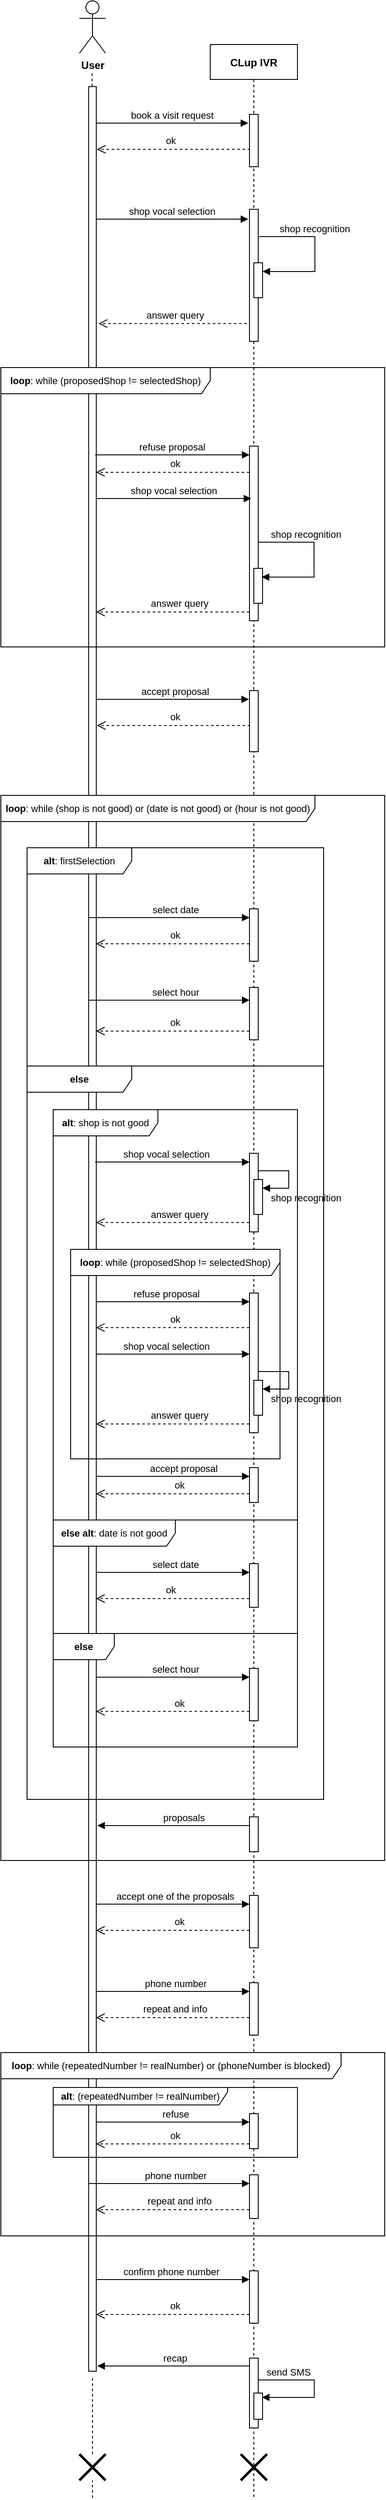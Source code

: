 <mxfile version="13.10.9" type="device"><diagram id="kgpKYQtTHZ0yAKxKKP6v" name="Page-1"><mxGraphModel dx="868" dy="448" grid="1" gridSize="10" guides="1" tooltips="1" connect="1" arrows="1" fold="1" page="1" pageScale="1" pageWidth="850" pageHeight="1100" math="0" shadow="0"><root><mxCell id="0"/><mxCell id="1" parent="0"/><mxCell id="kHHjRuDgRWP3fh3SXj-s-5" value="confirm phone number" style="verticalAlign=bottom;endArrow=block;shadow=0;strokeWidth=1;entryX=0.05;entryY=1.06;entryDx=0;entryDy=0;entryPerimeter=0;" edge="1" parent="1"><mxGeometry x="0.03" relative="1" as="geometry"><mxPoint x="160.6" y="2650" as="sourcePoint"/><mxPoint x="345" y="2650" as="targetPoint"/><Array as="points"><mxPoint x="210.6" y="2650"/><mxPoint x="290.6" y="2650"/></Array><mxPoint as="offset"/></mxGeometry></mxCell><mxCell id="78HqADANHhz3Iqn3kBpb-1" value="book a visit request" style="verticalAlign=bottom;endArrow=block;shadow=0;strokeWidth=1;" parent="1" edge="1"><mxGeometry x="0.018" y="1" relative="1" as="geometry"><mxPoint x="166.5" y="180" as="sourcePoint"/><mxPoint x="343.5" y="180" as="targetPoint"/><Array as="points"><mxPoint x="216.5" y="180"/><mxPoint x="296.5" y="180"/></Array><mxPoint y="1" as="offset"/></mxGeometry></mxCell><mxCell id="78HqADANHhz3Iqn3kBpb-5" value="shop vocal selection" style="verticalAlign=bottom;endArrow=block;shadow=0;strokeWidth=1;" parent="1" edge="1"><mxGeometry x="0.017" relative="1" as="geometry"><mxPoint x="166.5" y="290" as="sourcePoint"/><mxPoint x="343.5" y="290" as="targetPoint"/><Array as="points"><mxPoint x="216.5" y="290"/><mxPoint x="296.5" y="290"/></Array><mxPoint as="offset"/></mxGeometry></mxCell><mxCell id="SQl4kbF1-6tRpaSCgyE5-3" value="" style="verticalAlign=bottom;endArrow=open;dashed=1;endSize=8;shadow=0;strokeWidth=1;" parent="1" edge="1"><mxGeometry x="-0.003" y="-39" relative="1" as="geometry"><mxPoint x="172" y="409.6" as="targetPoint"/><mxPoint x="348" y="409.6" as="sourcePoint"/><Array as="points"/><mxPoint as="offset"/></mxGeometry></mxCell><mxCell id="SQl4kbF1-6tRpaSCgyE5-17" value="accept proposal" style="verticalAlign=bottom;endArrow=block;shadow=0;strokeWidth=1;entryX=0.05;entryY=1.06;entryDx=0;entryDy=0;entryPerimeter=0;" parent="1" edge="1"><mxGeometry x="0.085" relative="1" as="geometry"><mxPoint x="160" y="840" as="sourcePoint"/><mxPoint x="344.4" y="840" as="targetPoint"/><Array as="points"><mxPoint x="210" y="840"/><mxPoint x="290" y="840"/></Array><mxPoint as="offset"/></mxGeometry></mxCell><mxCell id="Ququb4QpXIAmfGRqap23-10" value="refuse proposal" style="verticalAlign=bottom;endArrow=block;shadow=0;strokeWidth=1;" parent="1" edge="1"><mxGeometry x="-0.073" relative="1" as="geometry"><mxPoint x="168" y="1530" as="sourcePoint"/><mxPoint x="345" y="1530" as="targetPoint"/><Array as="points"><mxPoint x="218" y="1530"/><mxPoint x="298" y="1530"/></Array><mxPoint as="offset"/></mxGeometry></mxCell><mxCell id="Ququb4QpXIAmfGRqap23-15" value="shop vocal selection" style="verticalAlign=bottom;endArrow=block;shadow=0;strokeWidth=1;" parent="1" edge="1"><mxGeometry x="-0.073" relative="1" as="geometry"><mxPoint x="168" y="1590" as="sourcePoint"/><mxPoint x="345" y="1590" as="targetPoint"/><Array as="points"><mxPoint x="218" y="1590"/><mxPoint x="298" y="1590"/></Array><mxPoint as="offset"/></mxGeometry></mxCell><mxCell id="Ququb4QpXIAmfGRqap23-20" value="accept proposal" style="verticalAlign=bottom;endArrow=block;shadow=0;strokeWidth=1;entryX=0.25;entryY=1;entryDx=0;entryDy=0;" parent="1" target="Ququb4QpXIAmfGRqap23-21" edge="1"><mxGeometry x="0.177" relative="1" as="geometry"><mxPoint x="162.8" y="1730" as="sourcePoint"/><mxPoint x="347.2" y="1730" as="targetPoint"/><Array as="points"><mxPoint x="212.8" y="1730"/><mxPoint x="292.8" y="1730"/></Array><mxPoint as="offset"/></mxGeometry></mxCell><mxCell id="Ququb4QpXIAmfGRqap23-25" value="select date" style="verticalAlign=bottom;endArrow=block;shadow=0;strokeWidth=1;entryX=0.05;entryY=1.06;entryDx=0;entryDy=0;entryPerimeter=0;" parent="1" edge="1"><mxGeometry x="0.085" relative="1" as="geometry"><mxPoint x="160.6" y="1840" as="sourcePoint"/><mxPoint x="345" y="1840" as="targetPoint"/><Array as="points"><mxPoint x="210.6" y="1840"/><mxPoint x="290.6" y="1840"/></Array><mxPoint as="offset"/></mxGeometry></mxCell><mxCell id="Ququb4QpXIAmfGRqap23-31" value="select hour" style="verticalAlign=bottom;endArrow=block;shadow=0;strokeWidth=1;entryX=0.05;entryY=1.06;entryDx=0;entryDy=0;entryPerimeter=0;" parent="1" edge="1"><mxGeometry x="0.085" relative="1" as="geometry"><mxPoint x="160.6" y="1960" as="sourcePoint"/><mxPoint x="345" y="1960" as="targetPoint"/><Array as="points"><mxPoint x="210.6" y="1960"/><mxPoint x="290.6" y="1960"/></Array><mxPoint as="offset"/></mxGeometry></mxCell><mxCell id="GUYfL5m71T7qdWZlbcc0-3" value="accept one of the proposals" style="verticalAlign=bottom;endArrow=block;shadow=0;strokeWidth=1;entryX=0.05;entryY=1.06;entryDx=0;entryDy=0;entryPerimeter=0;" parent="1" edge="1"><mxGeometry x="0.078" relative="1" as="geometry"><mxPoint x="160.6" y="2220" as="sourcePoint"/><mxPoint x="345" y="2220" as="targetPoint"/><Array as="points"><mxPoint x="210.6" y="2220"/><mxPoint x="290.6" y="2220"/></Array><mxPoint as="offset"/></mxGeometry></mxCell><mxCell id="SQl4kbF1-6tRpaSCgyE5-30" value="phone number" style="verticalAlign=bottom;endArrow=block;shadow=0;strokeWidth=1;entryX=0.05;entryY=1.06;entryDx=0;entryDy=0;entryPerimeter=0;" parent="1" edge="1"><mxGeometry x="0.085" relative="1" as="geometry"><mxPoint x="160.6" y="2320" as="sourcePoint"/><mxPoint x="345.0" y="2320" as="targetPoint"/><Array as="points"><mxPoint x="210.6" y="2320"/><mxPoint x="290.6" y="2320"/></Array><mxPoint as="offset"/></mxGeometry></mxCell><mxCell id="GUYfL5m71T7qdWZlbcc0-9" value="refuse" style="verticalAlign=bottom;endArrow=block;shadow=0;strokeWidth=1;entryX=0.05;entryY=1.06;entryDx=0;entryDy=0;entryPerimeter=0;" parent="1" edge="1"><mxGeometry x="0.085" relative="1" as="geometry"><mxPoint x="160.6" y="2469.6" as="sourcePoint"/><mxPoint x="345" y="2469.6" as="targetPoint"/><Array as="points"><mxPoint x="210.6" y="2469.6"/><mxPoint x="290.6" y="2469.6"/></Array><mxPoint as="offset"/></mxGeometry></mxCell><mxCell id="y93aQoIG-Nh0pldSeIrq-4" value="send SMS" style="verticalAlign=bottom;endArrow=block;shadow=0;strokeWidth=1;rounded=0;fontSize=11;" parent="1" edge="1"><mxGeometry x="-0.417" relative="1" as="geometry"><mxPoint x="345.0" y="2765" as="sourcePoint"/><mxPoint x="359.3" y="2785" as="targetPoint"/><Array as="points"><mxPoint x="419.3" y="2765"/><mxPoint x="419.3" y="2785"/><mxPoint x="369.3" y="2785"/></Array><mxPoint as="offset"/></mxGeometry></mxCell><mxCell id="78HqADANHhz3Iqn3kBpb-2" value="" style="verticalAlign=bottom;endArrow=open;dashed=1;endSize=8;shadow=0;strokeWidth=1;" parent="1" edge="1"><mxGeometry x="-0.003" y="-39" relative="1" as="geometry"><mxPoint x="170" y="210" as="targetPoint"/><mxPoint x="346" y="210" as="sourcePoint"/><Array as="points"/><mxPoint as="offset"/></mxGeometry></mxCell><mxCell id="SQl4kbF1-6tRpaSCgyE5-35" value="recap" style="verticalAlign=bottom;endArrow=block;shadow=0;strokeWidth=1;entryX=0.05;entryY=1.06;entryDx=0;entryDy=0;entryPerimeter=0;" parent="1" edge="1"><mxGeometry x="0.03" relative="1" as="geometry"><mxPoint x="355.0" y="2749" as="sourcePoint"/><mxPoint x="170.6" y="2749" as="targetPoint"/><Array as="points"><mxPoint x="300.6" y="2749"/><mxPoint x="220.6" y="2749"/></Array><mxPoint as="offset"/></mxGeometry></mxCell><mxCell id="OjuSzZQgA0Jdczm6zic6-3" value="" style="endArrow=none;dashed=1;html=1;" parent="1" edge="1"><mxGeometry width="50" height="50" relative="1" as="geometry"><mxPoint x="164.998" y="2730" as="sourcePoint"/><mxPoint x="164.6" y="120" as="targetPoint"/><Array as="points"/></mxGeometry></mxCell><mxCell id="GUYfL5m71T7qdWZlbcc0-1" value="proposals" style="verticalAlign=bottom;endArrow=block;shadow=0;strokeWidth=1;entryX=0.05;entryY=1.06;entryDx=0;entryDy=0;entryPerimeter=0;" parent="1" edge="1"><mxGeometry x="-0.078" relative="1" as="geometry"><mxPoint x="355" y="2130" as="sourcePoint"/><mxPoint x="170.6" y="2130" as="targetPoint"/><Array as="points"><mxPoint x="300.6" y="2130"/><mxPoint x="220.6" y="2130"/></Array><mxPoint as="offset"/></mxGeometry></mxCell><mxCell id="OjuSzZQgA0Jdczm6zic6-6" value="" style="rounded=0;whiteSpace=wrap;html=1;rotation=90;" parent="1" vertex="1"><mxGeometry x="-1143.41" y="1442.21" width="2616.84" height="8.75" as="geometry"/></mxCell><mxCell id="Ququb4QpXIAmfGRqap23-24" value="&lt;span style=&quot;font-size: 11px&quot;&gt;&lt;b&gt;else alt&lt;/b&gt;: date is not good&lt;/span&gt;" style="shape=umlFrame;whiteSpace=wrap;html=1;width=140;height=30;" parent="1" vertex="1"><mxGeometry x="120" y="1780" width="280" height="130" as="geometry"/></mxCell><mxCell id="3nuBFxr9cyL0pnOWT2aG-5" value="CLup IVR" style="shape=umlLifeline;perimeter=lifelinePerimeter;container=1;collapsible=0;recursiveResize=0;rounded=0;shadow=0;strokeWidth=1;fontStyle=1" parent="1" vertex="1"><mxGeometry x="300" y="90" width="100" height="2810" as="geometry"/></mxCell><mxCell id="3nuBFxr9cyL0pnOWT2aG-6" value="" style="points=[];perimeter=orthogonalPerimeter;rounded=0;shadow=0;strokeWidth=1;" parent="3nuBFxr9cyL0pnOWT2aG-5" vertex="1"><mxGeometry x="45" y="80" width="10" height="60" as="geometry"/></mxCell><mxCell id="78HqADANHhz3Iqn3kBpb-6" value="" style="rounded=0;whiteSpace=wrap;html=1;direction=south;" parent="3nuBFxr9cyL0pnOWT2aG-5" vertex="1"><mxGeometry x="45" y="188.75" width="10" height="151.25" as="geometry"/></mxCell><mxCell id="78HqADANHhz3Iqn3kBpb-7" value="" style="rounded=0;whiteSpace=wrap;html=1;direction=south;" parent="3nuBFxr9cyL0pnOWT2aG-5" vertex="1"><mxGeometry x="50" y="250" width="10" height="40" as="geometry"/></mxCell><mxCell id="SQl4kbF1-6tRpaSCgyE5-10" value="" style="rounded=0;whiteSpace=wrap;html=1;direction=south;" parent="3nuBFxr9cyL0pnOWT2aG-5" vertex="1"><mxGeometry x="45" y="460" width="10" height="200" as="geometry"/></mxCell><mxCell id="78HqADANHhz3Iqn3kBpb-17" value="" style="rounded=0;whiteSpace=wrap;html=1;direction=south;" parent="3nuBFxr9cyL0pnOWT2aG-5" vertex="1"><mxGeometry x="50" y="600" width="10" height="40" as="geometry"/></mxCell><mxCell id="SQl4kbF1-6tRpaSCgyE5-19" value="" style="points=[];perimeter=orthogonalPerimeter;rounded=0;shadow=0;strokeWidth=1;" parent="3nuBFxr9cyL0pnOWT2aG-5" vertex="1"><mxGeometry x="45" y="740" width="10" height="70" as="geometry"/></mxCell><mxCell id="I4oGs3J39zlW-JhwNJGi-10" value="" style="points=[];perimeter=orthogonalPerimeter;rounded=0;shadow=0;strokeWidth=1;" parent="3nuBFxr9cyL0pnOWT2aG-5" vertex="1"><mxGeometry x="45" y="1080" width="10" height="60" as="geometry"/></mxCell><mxCell id="Ququb4QpXIAmfGRqap23-26" value="" style="rounded=0;whiteSpace=wrap;html=1;direction=south;" parent="3nuBFxr9cyL0pnOWT2aG-5" vertex="1"><mxGeometry x="45" y="1740" width="10" height="50" as="geometry"/></mxCell><mxCell id="GUYfL5m71T7qdWZlbcc0-2" value="" style="rounded=0;whiteSpace=wrap;html=1;direction=south;" parent="3nuBFxr9cyL0pnOWT2aG-5" vertex="1"><mxGeometry x="45" y="2030" width="10" height="40" as="geometry"/></mxCell><mxCell id="GUYfL5m71T7qdWZlbcc0-4" value="" style="rounded=0;whiteSpace=wrap;html=1;direction=south;" parent="3nuBFxr9cyL0pnOWT2aG-5" vertex="1"><mxGeometry x="45" y="2120" width="10" height="60" as="geometry"/></mxCell><mxCell id="GUYfL5m71T7qdWZlbcc0-7" value="" style="rounded=0;whiteSpace=wrap;html=1;direction=south;" parent="3nuBFxr9cyL0pnOWT2aG-5" vertex="1"><mxGeometry x="45" y="2220" width="10" height="60" as="geometry"/></mxCell><mxCell id="SQl4kbF1-6tRpaSCgyE5-27" value="" style="rounded=0;whiteSpace=wrap;html=1;direction=south;" parent="3nuBFxr9cyL0pnOWT2aG-5" vertex="1"><mxGeometry x="45" y="2650" width="10" height="80" as="geometry"/></mxCell><mxCell id="SQl4kbF1-6tRpaSCgyE5-44" value="" style="rounded=0;whiteSpace=wrap;html=1;fontSize=11;direction=south;" parent="3nuBFxr9cyL0pnOWT2aG-5" vertex="1"><mxGeometry x="50" y="2690" width="10" height="30" as="geometry"/></mxCell><mxCell id="kHHjRuDgRWP3fh3SXj-s-6" value="" style="rounded=0;whiteSpace=wrap;html=1;direction=south;" vertex="1" parent="3nuBFxr9cyL0pnOWT2aG-5"><mxGeometry x="45" y="2550" width="10" height="60" as="geometry"/></mxCell><mxCell id="SQl4kbF1-6tRpaSCgyE5-37" value="" style="shape=umlDestroy;whiteSpace=wrap;html=1;strokeWidth=3;fontSize=11;" parent="3nuBFxr9cyL0pnOWT2aG-5" vertex="1"><mxGeometry x="35" y="2760" width="30" height="30" as="geometry"/></mxCell><mxCell id="I4oGs3J39zlW-JhwNJGi-5" value="&lt;font style=&quot;font-size: 11px&quot;&gt;&lt;b&gt;alt&lt;/b&gt;: firstSelection&lt;/font&gt;" style="shape=umlFrame;whiteSpace=wrap;html=1;width=120;height=30;" parent="1" vertex="1"><mxGeometry x="90" y="1010" width="340" height="250" as="geometry"/></mxCell><mxCell id="Ququb4QpXIAmfGRqap23-3" value="" style="rounded=0;whiteSpace=wrap;html=1;direction=south;" parent="1" vertex="1"><mxGeometry x="345" y="1360" width="10" height="90" as="geometry"/></mxCell><mxCell id="Ququb4QpXIAmfGRqap23-4" value="" style="rounded=0;whiteSpace=wrap;html=1;direction=south;" parent="1" vertex="1"><mxGeometry x="350" y="1390" width="10" height="40" as="geometry"/></mxCell><mxCell id="78HqADANHhz3Iqn3kBpb-12" value="&lt;font style=&quot;font-size: 11px&quot;&gt;&lt;b&gt;loop&lt;/b&gt;: while (proposedShop != selectedShop)&lt;/font&gt;" style="shape=umlFrame;whiteSpace=wrap;html=1;width=240;height=30;" parent="1" vertex="1"><mxGeometry x="60" y="460" width="440" height="320" as="geometry"/></mxCell><mxCell id="I4oGs3J39zlW-JhwNJGi-6" value="select date" style="verticalAlign=bottom;endArrow=block;shadow=0;strokeWidth=1;entryX=0.05;entryY=1.06;entryDx=0;entryDy=0;entryPerimeter=0;" parent="1" edge="1"><mxGeometry x="0.085" relative="1" as="geometry"><mxPoint x="160.6" y="1090" as="sourcePoint"/><mxPoint x="345.0" y="1090" as="targetPoint"/><Array as="points"><mxPoint x="210.6" y="1090"/><mxPoint x="290.6" y="1090"/></Array><mxPoint as="offset"/></mxGeometry></mxCell><mxCell id="SQl4kbF1-6tRpaSCgyE5-11" value="" style="verticalAlign=bottom;endArrow=open;dashed=1;endSize=8;shadow=0;strokeWidth=1;" parent="1" edge="1"><mxGeometry x="-0.003" y="-39" relative="1" as="geometry"><mxPoint x="169" y="580" as="targetPoint"/><mxPoint x="345" y="580" as="sourcePoint"/><Array as="points"/><mxPoint as="offset"/></mxGeometry></mxCell><mxCell id="SQl4kbF1-6tRpaSCgyE5-14" value="" style="verticalAlign=bottom;endArrow=open;dashed=1;endSize=8;shadow=0;strokeWidth=1;" parent="1" edge="1"><mxGeometry x="-0.003" y="-39" relative="1" as="geometry"><mxPoint x="169" y="740" as="targetPoint"/><mxPoint x="345" y="740" as="sourcePoint"/><Array as="points"/><mxPoint as="offset"/></mxGeometry></mxCell><mxCell id="78HqADANHhz3Iqn3kBpb-15" value="shop vocal selection" style="verticalAlign=bottom;endArrow=block;shadow=0;strokeWidth=1;" parent="1" edge="1"><mxGeometry relative="1" as="geometry"><mxPoint x="170" y="610" as="sourcePoint"/><mxPoint x="347" y="610" as="targetPoint"/><Array as="points"><mxPoint x="220" y="610"/></Array><mxPoint as="offset"/></mxGeometry></mxCell><mxCell id="OjuSzZQgA0Jdczm6zic6-1" value="&lt;b&gt;User&lt;/b&gt;" style="shape=umlActor;verticalLabelPosition=bottom;verticalAlign=top;html=1;outlineConnect=0;" parent="1" vertex="1"><mxGeometry x="150" y="40" width="30" height="60" as="geometry"/></mxCell><mxCell id="78HqADANHhz3Iqn3kBpb-8" value="shop recognition" style="verticalAlign=bottom;endArrow=block;shadow=0;strokeWidth=1;rounded=0;" parent="1" edge="1"><mxGeometry x="-0.22" relative="1" as="geometry"><mxPoint x="356" y="310" as="sourcePoint"/><mxPoint x="360" y="350" as="targetPoint"/><Array as="points"><mxPoint x="420" y="310"/><mxPoint x="420" y="350"/><mxPoint x="370" y="350"/></Array><mxPoint as="offset"/></mxGeometry></mxCell><mxCell id="SQl4kbF1-6tRpaSCgyE5-5" value="&lt;span style=&quot;font-size: 11px&quot;&gt;answer query&lt;/span&gt;" style="text;html=1;strokeColor=none;fillColor=none;align=center;verticalAlign=middle;whiteSpace=wrap;rounded=0;fontSize=11;" parent="1" vertex="1"><mxGeometry x="225" y="390" width="70" height="20" as="geometry"/></mxCell><mxCell id="SQl4kbF1-6tRpaSCgyE5-15" value="&lt;span style=&quot;font-size: 11px&quot;&gt;answer query&lt;/span&gt;" style="text;html=1;strokeColor=none;fillColor=none;align=center;verticalAlign=middle;whiteSpace=wrap;rounded=0;fontSize=11;" parent="1" vertex="1"><mxGeometry x="230" y="720" width="70" height="20" as="geometry"/></mxCell><mxCell id="SQl4kbF1-6tRpaSCgyE5-20" value="" style="verticalAlign=bottom;endArrow=open;dashed=1;endSize=8;shadow=0;strokeWidth=1;" parent="1" edge="1"><mxGeometry x="-0.003" y="-39" relative="1" as="geometry"><mxPoint x="170" y="870" as="targetPoint"/><mxPoint x="346" y="870" as="sourcePoint"/><Array as="points"/><mxPoint as="offset"/></mxGeometry></mxCell><mxCell id="SQl4kbF1-6tRpaSCgyE5-29" value="" style="verticalAlign=bottom;endArrow=open;dashed=1;endSize=8;shadow=0;strokeWidth=1;" parent="1" edge="1"><mxGeometry x="-0.003" y="-39" relative="1" as="geometry"><mxPoint x="169" y="2494.6" as="targetPoint"/><mxPoint x="345" y="2494.6" as="sourcePoint"/><Array as="points"/><mxPoint as="offset"/></mxGeometry></mxCell><mxCell id="SQl4kbF1-6tRpaSCgyE5-31" value="" style="verticalAlign=bottom;endArrow=open;dashed=1;endSize=8;shadow=0;strokeWidth=1;" parent="1" edge="1"><mxGeometry x="-0.003" y="-39" relative="1" as="geometry"><mxPoint x="169" y="2350" as="targetPoint"/><mxPoint x="345" y="2350" as="sourcePoint"/><Array as="points"/><mxPoint as="offset"/></mxGeometry></mxCell><mxCell id="SQl4kbF1-6tRpaSCgyE5-32" value="repeat and info" style="text;html=1;strokeColor=none;fillColor=none;align=center;verticalAlign=middle;whiteSpace=wrap;rounded=0;fontSize=11;" parent="1" vertex="1"><mxGeometry x="205" y="2320" width="110" height="40" as="geometry"/></mxCell><mxCell id="SQl4kbF1-6tRpaSCgyE5-46" value="ok" style="text;html=1;strokeColor=none;fillColor=none;align=center;verticalAlign=middle;whiteSpace=wrap;rounded=0;fontSize=11;" parent="1" vertex="1"><mxGeometry x="240" y="830" width="40" height="60" as="geometry"/></mxCell><mxCell id="SQl4kbF1-6tRpaSCgyE5-48" value="ok" style="text;html=1;strokeColor=none;fillColor=none;align=center;verticalAlign=middle;whiteSpace=wrap;rounded=0;fontSize=11;" parent="1" vertex="1"><mxGeometry x="240" y="550" width="40" height="40" as="geometry"/></mxCell><mxCell id="SQl4kbF1-6tRpaSCgyE5-49" value="ok" style="text;html=1;strokeColor=none;fillColor=none;align=center;verticalAlign=middle;whiteSpace=wrap;rounded=0;fontSize=11;" parent="1" vertex="1"><mxGeometry x="235" y="190" width="40" height="20" as="geometry"/></mxCell><mxCell id="SQl4kbF1-6tRpaSCgyE5-50" value="ok" style="text;html=1;strokeColor=none;fillColor=none;align=center;verticalAlign=middle;whiteSpace=wrap;rounded=0;fontSize=11;" parent="1" vertex="1"><mxGeometry x="240" y="2450" width="40" height="70" as="geometry"/></mxCell><mxCell id="I4oGs3J39zlW-JhwNJGi-7" value="" style="points=[];perimeter=orthogonalPerimeter;rounded=0;shadow=0;strokeWidth=1;" parent="1" vertex="1"><mxGeometry x="345" y="1080" width="10" height="60" as="geometry"/></mxCell><mxCell id="I4oGs3J39zlW-JhwNJGi-8" value="" style="verticalAlign=bottom;endArrow=open;dashed=1;endSize=8;shadow=0;strokeWidth=1;" parent="1" edge="1"><mxGeometry x="-0.003" y="-39" relative="1" as="geometry"><mxPoint x="169" y="1120" as="targetPoint"/><mxPoint x="345" y="1120" as="sourcePoint"/><Array as="points"/><mxPoint as="offset"/></mxGeometry></mxCell><mxCell id="I4oGs3J39zlW-JhwNJGi-9" value="ok" style="text;html=1;strokeColor=none;fillColor=none;align=center;verticalAlign=middle;whiteSpace=wrap;rounded=0;fontSize=11;" parent="1" vertex="1"><mxGeometry x="240" y="1100" width="40" height="20" as="geometry"/></mxCell><mxCell id="I4oGs3J39zlW-JhwNJGi-11" value="select hour" style="verticalAlign=bottom;endArrow=block;shadow=0;strokeWidth=1;entryX=0.05;entryY=1.06;entryDx=0;entryDy=0;entryPerimeter=0;" parent="1" edge="1"><mxGeometry x="0.085" relative="1" as="geometry"><mxPoint x="160.6" y="1184.6" as="sourcePoint"/><mxPoint x="345" y="1184.6" as="targetPoint"/><Array as="points"><mxPoint x="210.6" y="1184.6"/><mxPoint x="290.6" y="1184.6"/></Array><mxPoint as="offset"/></mxGeometry></mxCell><mxCell id="I4oGs3J39zlW-JhwNJGi-12" value="" style="verticalAlign=bottom;endArrow=open;dashed=1;endSize=8;shadow=0;strokeWidth=1;" parent="1" edge="1"><mxGeometry x="-0.003" y="-39" relative="1" as="geometry"><mxPoint x="169" y="1220" as="targetPoint"/><mxPoint x="345" y="1220" as="sourcePoint"/><Array as="points"/><mxPoint as="offset"/></mxGeometry></mxCell><mxCell id="I4oGs3J39zlW-JhwNJGi-13" value="ok" style="text;html=1;strokeColor=none;fillColor=none;align=center;verticalAlign=middle;whiteSpace=wrap;rounded=0;fontSize=11;" parent="1" vertex="1"><mxGeometry x="240" y="1200" width="40" height="20" as="geometry"/></mxCell><mxCell id="Ququb4QpXIAmfGRqap23-2" value="shop vocal selection" style="verticalAlign=bottom;endArrow=block;shadow=0;strokeWidth=1;" parent="1" edge="1"><mxGeometry x="-0.073" relative="1" as="geometry"><mxPoint x="168" y="1370" as="sourcePoint"/><mxPoint x="345" y="1370" as="targetPoint"/><Array as="points"><mxPoint x="218" y="1370"/><mxPoint x="298" y="1370"/></Array><mxPoint as="offset"/></mxGeometry></mxCell><mxCell id="Ququb4QpXIAmfGRqap23-5" value="shop recognition" style="verticalAlign=bottom;endArrow=block;shadow=0;strokeWidth=1;rounded=0;entryX=0.25;entryY=0;entryDx=0;entryDy=0;" parent="1" target="Ququb4QpXIAmfGRqap23-4" edge="1"><mxGeometry x="0.294" y="28" relative="1" as="geometry"><mxPoint x="355" y="1380" as="sourcePoint"/><mxPoint x="359" y="1420" as="targetPoint"/><Array as="points"><mxPoint x="390" y="1380"/><mxPoint x="390" y="1400"/><mxPoint x="369" y="1400"/></Array><mxPoint x="20" y="-8" as="offset"/></mxGeometry></mxCell><mxCell id="Ququb4QpXIAmfGRqap23-7" value="" style="verticalAlign=bottom;endArrow=open;dashed=1;endSize=8;shadow=0;strokeWidth=1;" parent="1" edge="1"><mxGeometry x="-0.003" y="-39" relative="1" as="geometry"><mxPoint x="169" y="1439.2" as="targetPoint"/><mxPoint x="345" y="1439.2" as="sourcePoint"/><Array as="points"/><mxPoint as="offset"/></mxGeometry></mxCell><mxCell id="Ququb4QpXIAmfGRqap23-8" value="answer query" style="text;html=1;strokeColor=none;fillColor=none;align=center;verticalAlign=middle;whiteSpace=wrap;rounded=0;fontSize=11;" parent="1" vertex="1"><mxGeometry x="225" y="1420" width="80" height="20" as="geometry"/></mxCell><mxCell id="Ququb4QpXIAmfGRqap23-11" value="" style="verticalAlign=bottom;endArrow=open;dashed=1;endSize=8;shadow=0;strokeWidth=1;" parent="1" edge="1"><mxGeometry x="-0.003" y="-39" relative="1" as="geometry"><mxPoint x="169" y="1559.6" as="targetPoint"/><mxPoint x="345" y="1559.6" as="sourcePoint"/><Array as="points"/><mxPoint as="offset"/></mxGeometry></mxCell><mxCell id="Ququb4QpXIAmfGRqap23-12" value="" style="rounded=0;whiteSpace=wrap;html=1;direction=south;" parent="1" vertex="1"><mxGeometry x="345" y="1520" width="10" height="160" as="geometry"/></mxCell><mxCell id="Ququb4QpXIAmfGRqap23-13" value="ok" style="text;html=1;strokeColor=none;fillColor=none;align=center;verticalAlign=middle;whiteSpace=wrap;rounded=0;fontSize=11;" parent="1" vertex="1"><mxGeometry x="240" y="1540" width="40" height="20" as="geometry"/></mxCell><mxCell id="Ququb4QpXIAmfGRqap23-16" value="shop recognition" style="verticalAlign=bottom;endArrow=block;shadow=0;strokeWidth=1;rounded=0;entryX=0.25;entryY=0;entryDx=0;entryDy=0;" parent="1" edge="1"><mxGeometry x="0.294" y="28" relative="1" as="geometry"><mxPoint x="355" y="1610" as="sourcePoint"/><mxPoint x="360" y="1630" as="targetPoint"/><Array as="points"><mxPoint x="390" y="1610"/><mxPoint x="390" y="1630"/><mxPoint x="369" y="1630"/></Array><mxPoint x="20" y="-8" as="offset"/></mxGeometry></mxCell><mxCell id="Ququb4QpXIAmfGRqap23-17" value="" style="rounded=0;whiteSpace=wrap;html=1;direction=south;" parent="1" vertex="1"><mxGeometry x="350" y="1620" width="10" height="40" as="geometry"/></mxCell><mxCell id="Ququb4QpXIAmfGRqap23-18" value="" style="verticalAlign=bottom;endArrow=open;dashed=1;endSize=8;shadow=0;strokeWidth=1;" parent="1" edge="1"><mxGeometry x="-0.003" y="-39" relative="1" as="geometry"><mxPoint x="169" y="1670" as="targetPoint"/><mxPoint x="345" y="1670" as="sourcePoint"/><Array as="points"/><mxPoint as="offset"/></mxGeometry></mxCell><mxCell id="Ququb4QpXIAmfGRqap23-19" value="answer query" style="text;html=1;strokeColor=none;fillColor=none;align=center;verticalAlign=middle;whiteSpace=wrap;rounded=0;fontSize=11;" parent="1" vertex="1"><mxGeometry x="225" y="1650" width="80" height="20" as="geometry"/></mxCell><mxCell id="Ququb4QpXIAmfGRqap23-21" value="" style="rounded=0;whiteSpace=wrap;html=1;direction=south;" parent="1" vertex="1"><mxGeometry x="345" y="1720" width="10" height="40" as="geometry"/></mxCell><mxCell id="Ququb4QpXIAmfGRqap23-22" value="" style="verticalAlign=bottom;endArrow=open;dashed=1;endSize=8;shadow=0;strokeWidth=1;" parent="1" edge="1"><mxGeometry x="-0.003" y="-39" relative="1" as="geometry"><mxPoint x="169" y="1750" as="targetPoint"/><mxPoint x="345" y="1750" as="sourcePoint"/><Array as="points"/><mxPoint as="offset"/></mxGeometry></mxCell><mxCell id="Ququb4QpXIAmfGRqap23-23" value="ok" style="text;html=1;strokeColor=none;fillColor=none;align=center;verticalAlign=middle;whiteSpace=wrap;rounded=0;fontSize=11;" parent="1" vertex="1"><mxGeometry x="245" y="1720" width="40" height="40" as="geometry"/></mxCell><mxCell id="Ququb4QpXIAmfGRqap23-27" value="" style="verticalAlign=bottom;endArrow=open;dashed=1;endSize=8;shadow=0;strokeWidth=1;" parent="1" edge="1"><mxGeometry x="-0.003" y="-39" relative="1" as="geometry"><mxPoint x="169" y="1870" as="targetPoint"/><mxPoint x="345" y="1870" as="sourcePoint"/><Array as="points"/><mxPoint as="offset"/></mxGeometry></mxCell><mxCell id="Ququb4QpXIAmfGRqap23-29" value="&lt;font style=&quot;font-size: 11px&quot;&gt;ok&lt;/font&gt;" style="text;html=1;strokeColor=none;fillColor=none;align=center;verticalAlign=middle;whiteSpace=wrap;rounded=0;fontSize=11;" parent="1" vertex="1"><mxGeometry x="235" y="1850" width="40" height="20" as="geometry"/></mxCell><mxCell id="Ququb4QpXIAmfGRqap23-30" value="&lt;span style=&quot;font-size: 11px&quot;&gt;&lt;b&gt;else&lt;/b&gt;&lt;/span&gt;" style="shape=umlFrame;whiteSpace=wrap;html=1;width=70;height=30;" parent="1" vertex="1"><mxGeometry x="120" y="1910" width="280" height="130" as="geometry"/></mxCell><mxCell id="Ququb4QpXIAmfGRqap23-33" value="" style="rounded=0;whiteSpace=wrap;html=1;direction=south;" parent="1" vertex="1"><mxGeometry x="345" y="1950" width="10" height="60" as="geometry"/></mxCell><mxCell id="Ququb4QpXIAmfGRqap23-34" value="" style="verticalAlign=bottom;endArrow=open;dashed=1;endSize=8;shadow=0;strokeWidth=1;" parent="1" edge="1"><mxGeometry x="-0.003" y="-39" relative="1" as="geometry"><mxPoint x="169" y="1999.2" as="targetPoint"/><mxPoint x="345" y="1999.2" as="sourcePoint"/><Array as="points"/><mxPoint as="offset"/></mxGeometry></mxCell><mxCell id="Ququb4QpXIAmfGRqap23-35" value="&lt;font style=&quot;font-size: 11px&quot;&gt;ok&lt;/font&gt;" style="text;html=1;strokeColor=none;fillColor=none;align=center;verticalAlign=middle;whiteSpace=wrap;rounded=0;fontSize=11;" parent="1" vertex="1"><mxGeometry x="245" y="1980" width="40" height="20" as="geometry"/></mxCell><mxCell id="GUYfL5m71T7qdWZlbcc0-5" value="" style="verticalAlign=bottom;endArrow=open;dashed=1;endSize=8;shadow=0;strokeWidth=1;" parent="1" edge="1"><mxGeometry x="-0.003" y="-39" relative="1" as="geometry"><mxPoint x="169" y="2250" as="targetPoint"/><mxPoint x="345" y="2250" as="sourcePoint"/><Array as="points"/><mxPoint as="offset"/></mxGeometry></mxCell><mxCell id="GUYfL5m71T7qdWZlbcc0-6" value="&lt;font style=&quot;font-size: 11px&quot;&gt;ok&lt;/font&gt;" style="text;html=1;strokeColor=none;fillColor=none;align=center;verticalAlign=middle;whiteSpace=wrap;rounded=0;fontSize=11;" parent="1" vertex="1"><mxGeometry x="245" y="2230" width="40" height="20" as="geometry"/></mxCell><mxCell id="GUYfL5m71T7qdWZlbcc0-10" value="" style="rounded=0;whiteSpace=wrap;html=1;direction=south;" parent="1" vertex="1"><mxGeometry x="345" y="2530" width="10" height="50" as="geometry"/></mxCell><mxCell id="GUYfL5m71T7qdWZlbcc0-11" value="phone number" style="verticalAlign=bottom;endArrow=block;shadow=0;strokeWidth=1;entryX=0.05;entryY=1.06;entryDx=0;entryDy=0;entryPerimeter=0;" parent="1" edge="1"><mxGeometry x="0.085" relative="1" as="geometry"><mxPoint x="160.6" y="2540" as="sourcePoint"/><mxPoint x="345" y="2540" as="targetPoint"/><Array as="points"><mxPoint x="210.6" y="2540"/><mxPoint x="290.6" y="2540"/></Array><mxPoint as="offset"/></mxGeometry></mxCell><mxCell id="GUYfL5m71T7qdWZlbcc0-12" value="" style="verticalAlign=bottom;endArrow=open;dashed=1;endSize=8;shadow=0;strokeWidth=1;" parent="1" edge="1"><mxGeometry x="-0.003" y="-39" relative="1" as="geometry"><mxPoint x="169" y="2570" as="targetPoint"/><mxPoint x="345" y="2570" as="sourcePoint"/><Array as="points"/><mxPoint as="offset"/></mxGeometry></mxCell><mxCell id="GUYfL5m71T7qdWZlbcc0-13" value="repeat and info" style="text;html=1;strokeColor=none;fillColor=none;align=center;verticalAlign=middle;whiteSpace=wrap;rounded=0;fontSize=11;" parent="1" vertex="1"><mxGeometry x="210" y="2550" width="110" height="20" as="geometry"/></mxCell><mxCell id="y93aQoIG-Nh0pldSeIrq-1" value="" style="endArrow=none;dashed=1;html=1;" parent="1" edge="1" source="kHHjRuDgRWP3fh3SXj-s-9"><mxGeometry width="50" height="50" relative="1" as="geometry"><mxPoint x="165" y="2900" as="sourcePoint"/><mxPoint x="165" y="2760" as="targetPoint"/><Array as="points"/></mxGeometry></mxCell><mxCell id="Ququb4QpXIAmfGRqap23-9" value="&lt;font style=&quot;font-size: 11px&quot;&gt;&lt;b&gt;loop&lt;/b&gt;: while (proposedShop != selectedShop)&lt;/font&gt;" style="shape=umlFrame;whiteSpace=wrap;html=1;width=240;height=30;" parent="1" vertex="1"><mxGeometry x="140" y="1470" width="240" height="240" as="geometry"/></mxCell><mxCell id="I4oGs3J39zlW-JhwNJGi-15" value="&lt;span style=&quot;font-size: 11px&quot;&gt;&lt;b&gt;alt&lt;/b&gt;: shop is not good&lt;/span&gt;" style="shape=umlFrame;whiteSpace=wrap;html=1;width=120;height=30;" parent="1" vertex="1"><mxGeometry x="120" y="1310" width="280" height="470" as="geometry"/></mxCell><mxCell id="I4oGs3J39zlW-JhwNJGi-14" value="&lt;span style=&quot;font-size: 11px&quot;&gt;&lt;b&gt;else&lt;/b&gt;&lt;/span&gt;" style="shape=umlFrame;whiteSpace=wrap;html=1;width=120;height=30;" parent="1" vertex="1"><mxGeometry x="90" y="1260" width="340" height="840" as="geometry"/></mxCell><mxCell id="I4oGs3J39zlW-JhwNJGi-4" value="&lt;font style=&quot;font-size: 11px&quot;&gt;&lt;b&gt;loop&lt;/b&gt;: while (shop is not good) or (date is not good) or (hour is not good)&lt;/font&gt;" style="shape=umlFrame;whiteSpace=wrap;html=1;width=360;height=30;" parent="1" vertex="1"><mxGeometry x="60" y="950" width="440" height="1220" as="geometry"/></mxCell><mxCell id="y93aQoIG-Nh0pldSeIrq-5" value="refuse proposal" style="verticalAlign=bottom;endArrow=block;shadow=0;strokeWidth=1;" parent="1" edge="1"><mxGeometry relative="1" as="geometry"><mxPoint x="168" y="560" as="sourcePoint"/><mxPoint x="345" y="560" as="targetPoint"/><Array as="points"><mxPoint x="218" y="560"/></Array><mxPoint as="offset"/></mxGeometry></mxCell><mxCell id="y93aQoIG-Nh0pldSeIrq-6" value="shop recognition" style="verticalAlign=bottom;endArrow=block;shadow=0;strokeWidth=1;rounded=0;" parent="1" edge="1"><mxGeometry x="-0.329" relative="1" as="geometry"><mxPoint x="355" y="660" as="sourcePoint"/><mxPoint x="359" y="700" as="targetPoint"/><Array as="points"><mxPoint x="419" y="660"/><mxPoint x="419" y="700"/><mxPoint x="369" y="700"/></Array><mxPoint as="offset"/></mxGeometry></mxCell><mxCell id="kHHjRuDgRWP3fh3SXj-s-3" value="" style="rounded=0;whiteSpace=wrap;html=1;direction=south;" vertex="1" parent="1"><mxGeometry x="345" y="2460" width="10" height="40" as="geometry"/></mxCell><mxCell id="kHHjRuDgRWP3fh3SXj-s-1" value="&lt;font style=&quot;font-size: 11px&quot;&gt;&lt;b&gt;alt&lt;/b&gt;: (repeatedNumber != realNumber)&lt;/font&gt;" style="shape=umlFrame;whiteSpace=wrap;html=1;width=200;height=20;" vertex="1" parent="1"><mxGeometry x="120" y="2430" width="280" height="80" as="geometry"/></mxCell><mxCell id="SQl4kbF1-6tRpaSCgyE5-25" value="&lt;font style=&quot;font-size: 11px&quot;&gt;&lt;b&gt;loop&lt;/b&gt;: while (repeatedNumber != realNumber) or (phoneNumber is blocked)&lt;/font&gt;" style="shape=umlFrame;whiteSpace=wrap;html=1;width=390;height=30;" parent="1" vertex="1"><mxGeometry x="60" y="2390" width="440" height="210" as="geometry"/></mxCell><mxCell id="kHHjRuDgRWP3fh3SXj-s-7" value="" style="verticalAlign=bottom;endArrow=open;dashed=1;endSize=8;shadow=0;strokeWidth=1;" edge="1" parent="1"><mxGeometry x="-0.003" y="-39" relative="1" as="geometry"><mxPoint x="169" y="2690" as="targetPoint"/><mxPoint x="345" y="2690" as="sourcePoint"/><Array as="points"/><mxPoint as="offset"/></mxGeometry></mxCell><mxCell id="kHHjRuDgRWP3fh3SXj-s-8" value="&lt;font style=&quot;font-size: 11px&quot;&gt;ok&lt;/font&gt;" style="text;html=1;strokeColor=none;fillColor=none;align=center;verticalAlign=middle;whiteSpace=wrap;rounded=0;" vertex="1" parent="1"><mxGeometry x="240" y="2670" width="40" height="20" as="geometry"/></mxCell><mxCell id="kHHjRuDgRWP3fh3SXj-s-9" value="" style="shape=umlDestroy;whiteSpace=wrap;html=1;strokeWidth=3;fontSize=11;" vertex="1" parent="1"><mxGeometry x="150" y="2850" width="30" height="30" as="geometry"/></mxCell><mxCell id="kHHjRuDgRWP3fh3SXj-s-10" value="" style="endArrow=none;dashed=1;html=1;" edge="1" parent="1" target="kHHjRuDgRWP3fh3SXj-s-9"><mxGeometry width="50" height="50" relative="1" as="geometry"><mxPoint x="165" y="2900" as="sourcePoint"/><mxPoint x="165" y="2760" as="targetPoint"/><Array as="points"/></mxGeometry></mxCell></root></mxGraphModel></diagram></mxfile>